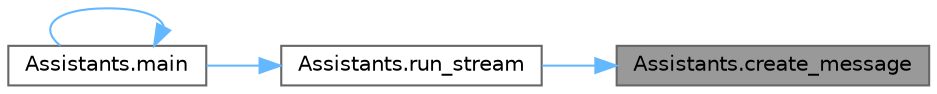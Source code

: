 digraph "Assistants.create_message"
{
 // LATEX_PDF_SIZE
  bgcolor="transparent";
  edge [fontname=Helvetica,fontsize=10,labelfontname=Helvetica,labelfontsize=10];
  node [fontname=Helvetica,fontsize=10,shape=box,height=0.2,width=0.4];
  rankdir="RL";
  Node1 [id="Node000001",label="Assistants.create_message",height=0.2,width=0.4,color="gray40", fillcolor="grey60", style="filled", fontcolor="black",tooltip=" "];
  Node1 -> Node2 [id="edge1_Node000001_Node000002",dir="back",color="steelblue1",style="solid",tooltip=" "];
  Node2 [id="Node000002",label="Assistants.run_stream",height=0.2,width=0.4,color="grey40", fillcolor="white", style="filled",URL="$namespace_assistants.html#a7e06d04d97c10c38236400d7bb3f7c15",tooltip=" "];
  Node2 -> Node3 [id="edge2_Node000002_Node000003",dir="back",color="steelblue1",style="solid",tooltip=" "];
  Node3 [id="Node000003",label="Assistants.main",height=0.2,width=0.4,color="grey40", fillcolor="white", style="filled",URL="$namespace_assistants.html#abb2e1b5dbeb417a174f49b522a1b1e99",tooltip=" "];
  Node3 -> Node3 [id="edge3_Node000003_Node000003",dir="back",color="steelblue1",style="solid",tooltip=" "];
}
